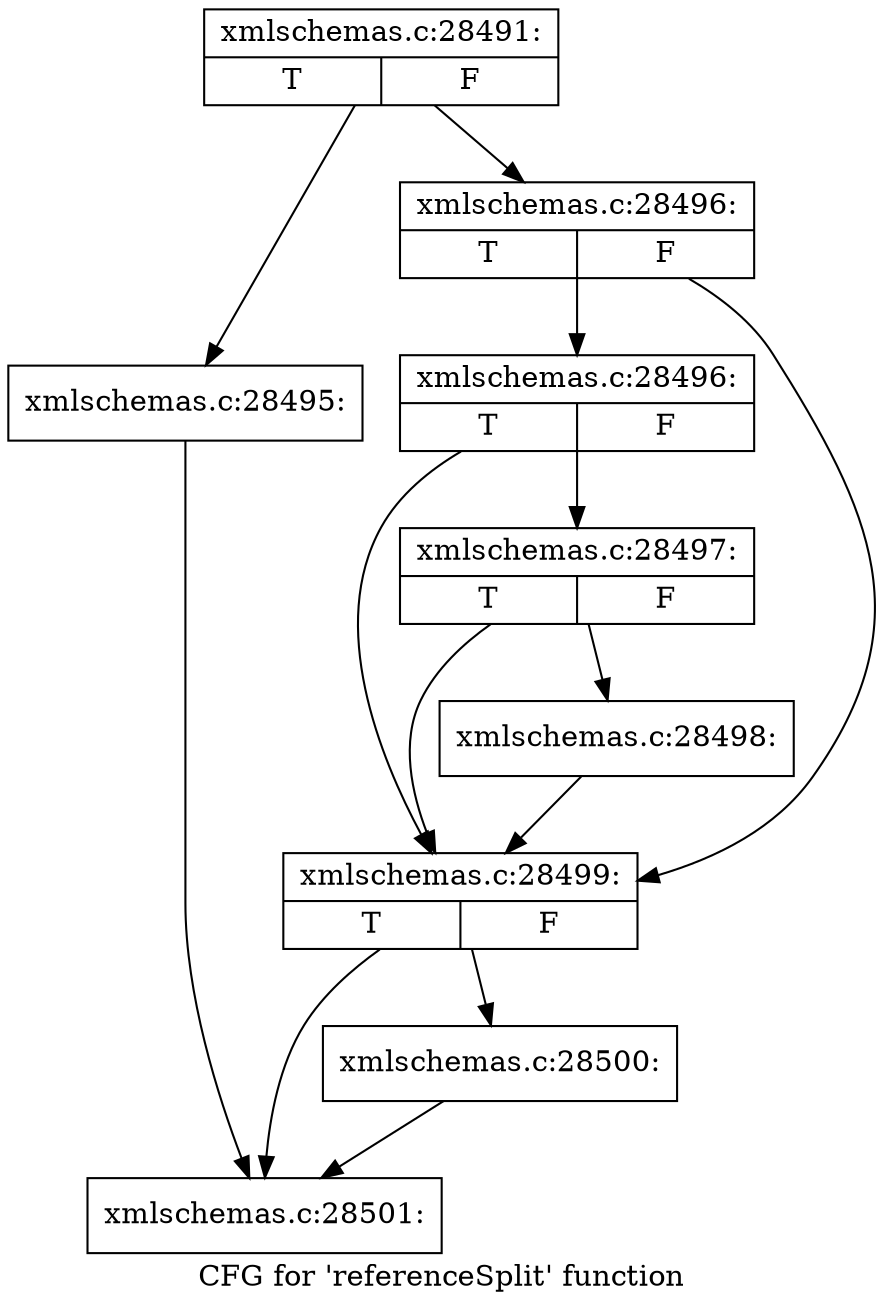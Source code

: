 digraph "CFG for 'referenceSplit' function" {
	label="CFG for 'referenceSplit' function";

	Node0x56e2aa0 [shape=record,label="{xmlschemas.c:28491:|{<s0>T|<s1>F}}"];
	Node0x56e2aa0 -> Node0x56e60a0;
	Node0x56e2aa0 -> Node0x56e60f0;
	Node0x56e60a0 [shape=record,label="{xmlschemas.c:28495:}"];
	Node0x56e60a0 -> Node0x56e7760;
	Node0x56e60f0 [shape=record,label="{xmlschemas.c:28496:|{<s0>T|<s1>F}}"];
	Node0x56e60f0 -> Node0x56e65c0;
	Node0x56e60f0 -> Node0x56e64f0;
	Node0x56e65c0 [shape=record,label="{xmlschemas.c:28496:|{<s0>T|<s1>F}}"];
	Node0x56e65c0 -> Node0x56e6540;
	Node0x56e65c0 -> Node0x56e64f0;
	Node0x56e6540 [shape=record,label="{xmlschemas.c:28497:|{<s0>T|<s1>F}}"];
	Node0x56e6540 -> Node0x56e64a0;
	Node0x56e6540 -> Node0x56e64f0;
	Node0x56e64a0 [shape=record,label="{xmlschemas.c:28498:}"];
	Node0x56e64a0 -> Node0x56e64f0;
	Node0x56e64f0 [shape=record,label="{xmlschemas.c:28499:|{<s0>T|<s1>F}}"];
	Node0x56e64f0 -> Node0x56e7710;
	Node0x56e64f0 -> Node0x56e7760;
	Node0x56e7710 [shape=record,label="{xmlschemas.c:28500:}"];
	Node0x56e7710 -> Node0x56e7760;
	Node0x56e7760 [shape=record,label="{xmlschemas.c:28501:}"];
}
